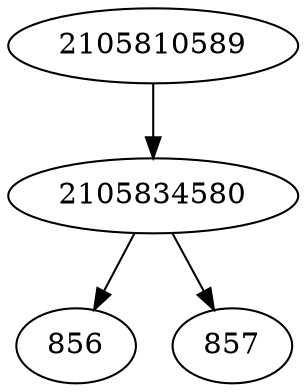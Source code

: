 strict digraph  {
856;
857;
2105834580;
2105810589;
2105834580 -> 856;
2105834580 -> 857;
2105810589 -> 2105834580;
}
